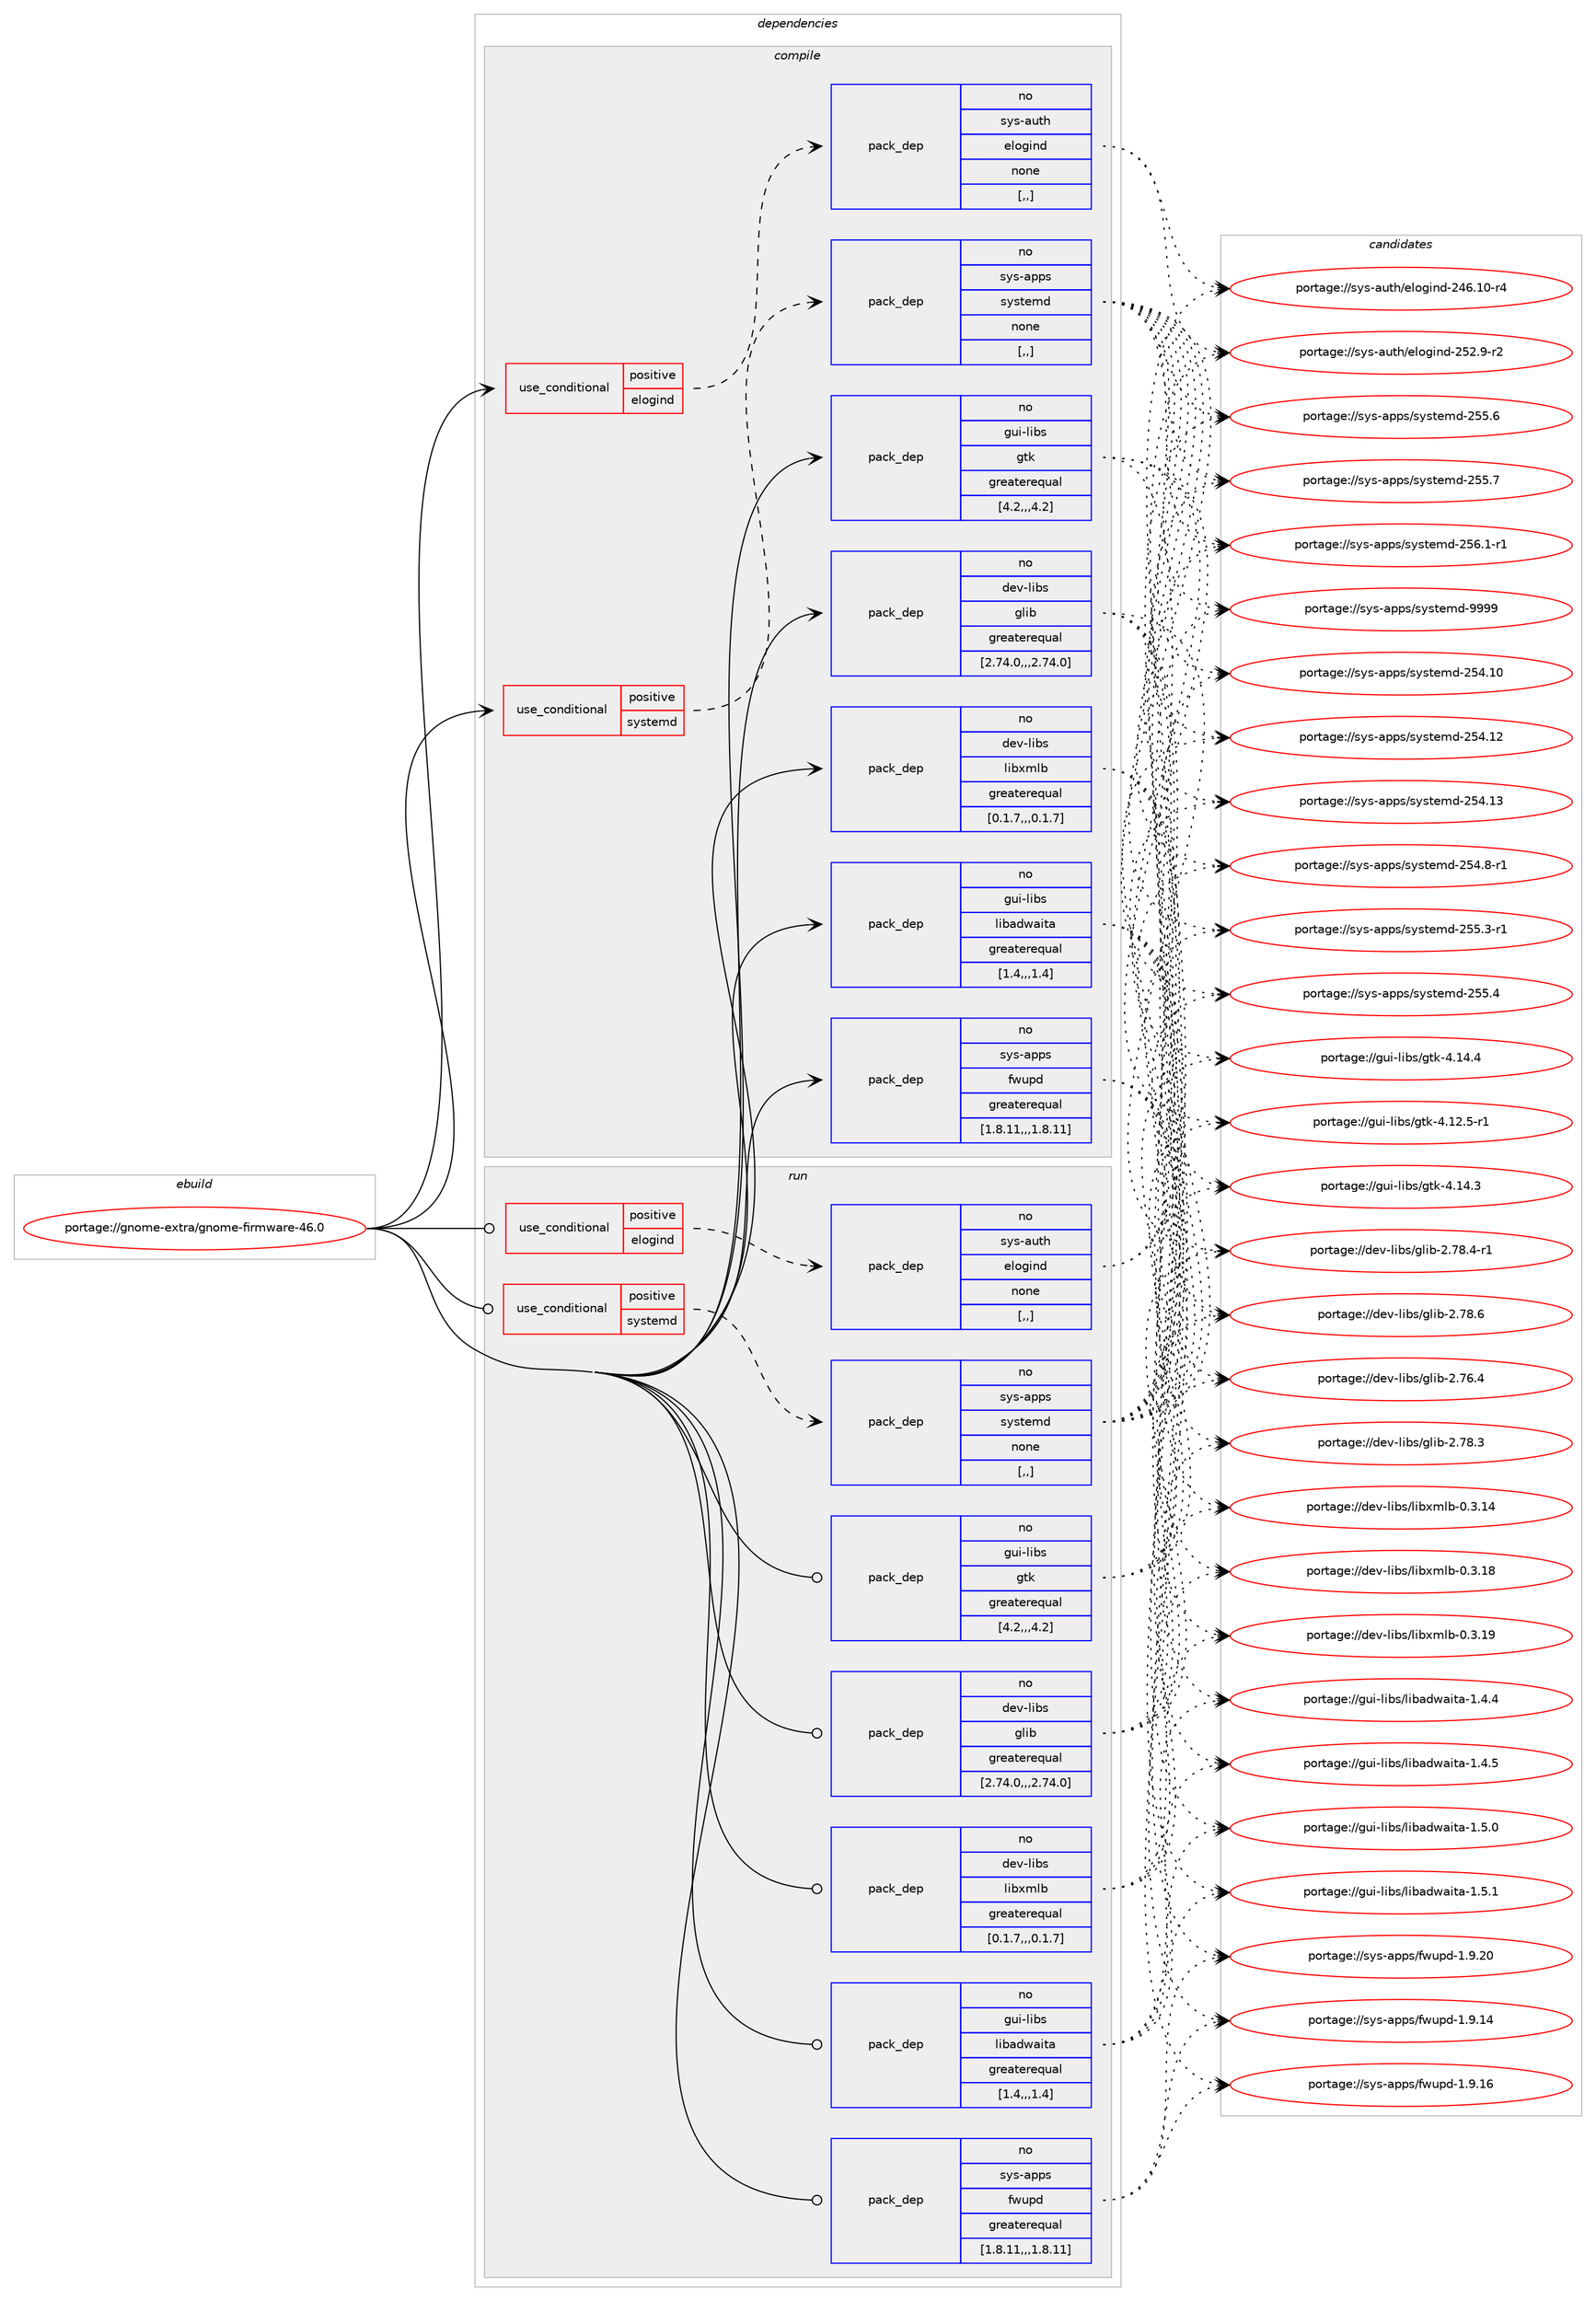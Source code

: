 digraph prolog {

# *************
# Graph options
# *************

newrank=true;
concentrate=true;
compound=true;
graph [rankdir=LR,fontname=Helvetica,fontsize=10,ranksep=1.5];#, ranksep=2.5, nodesep=0.2];
edge  [arrowhead=vee];
node  [fontname=Helvetica,fontsize=10];

# **********
# The ebuild
# **********

subgraph cluster_leftcol {
color=gray;
rank=same;
label=<<i>ebuild</i>>;
id [label="portage://gnome-extra/gnome-firmware-46.0", color=red, width=4, href="../gnome-extra/gnome-firmware-46.0.svg"];
}

# ****************
# The dependencies
# ****************

subgraph cluster_midcol {
color=gray;
label=<<i>dependencies</i>>;
subgraph cluster_compile {
fillcolor="#eeeeee";
style=filled;
label=<<i>compile</i>>;
subgraph cond64279 {
dependency235415 [label=<<TABLE BORDER="0" CELLBORDER="1" CELLSPACING="0" CELLPADDING="4"><TR><TD ROWSPAN="3" CELLPADDING="10">use_conditional</TD></TR><TR><TD>positive</TD></TR><TR><TD>elogind</TD></TR></TABLE>>, shape=none, color=red];
subgraph pack169617 {
dependency235416 [label=<<TABLE BORDER="0" CELLBORDER="1" CELLSPACING="0" CELLPADDING="4" WIDTH="220"><TR><TD ROWSPAN="6" CELLPADDING="30">pack_dep</TD></TR><TR><TD WIDTH="110">no</TD></TR><TR><TD>sys-auth</TD></TR><TR><TD>elogind</TD></TR><TR><TD>none</TD></TR><TR><TD>[,,]</TD></TR></TABLE>>, shape=none, color=blue];
}
dependency235415:e -> dependency235416:w [weight=20,style="dashed",arrowhead="vee"];
}
id:e -> dependency235415:w [weight=20,style="solid",arrowhead="vee"];
subgraph cond64280 {
dependency235417 [label=<<TABLE BORDER="0" CELLBORDER="1" CELLSPACING="0" CELLPADDING="4"><TR><TD ROWSPAN="3" CELLPADDING="10">use_conditional</TD></TR><TR><TD>positive</TD></TR><TR><TD>systemd</TD></TR></TABLE>>, shape=none, color=red];
subgraph pack169618 {
dependency235418 [label=<<TABLE BORDER="0" CELLBORDER="1" CELLSPACING="0" CELLPADDING="4" WIDTH="220"><TR><TD ROWSPAN="6" CELLPADDING="30">pack_dep</TD></TR><TR><TD WIDTH="110">no</TD></TR><TR><TD>sys-apps</TD></TR><TR><TD>systemd</TD></TR><TR><TD>none</TD></TR><TR><TD>[,,]</TD></TR></TABLE>>, shape=none, color=blue];
}
dependency235417:e -> dependency235418:w [weight=20,style="dashed",arrowhead="vee"];
}
id:e -> dependency235417:w [weight=20,style="solid",arrowhead="vee"];
subgraph pack169619 {
dependency235419 [label=<<TABLE BORDER="0" CELLBORDER="1" CELLSPACING="0" CELLPADDING="4" WIDTH="220"><TR><TD ROWSPAN="6" CELLPADDING="30">pack_dep</TD></TR><TR><TD WIDTH="110">no</TD></TR><TR><TD>dev-libs</TD></TR><TR><TD>glib</TD></TR><TR><TD>greaterequal</TD></TR><TR><TD>[2.74.0,,,2.74.0]</TD></TR></TABLE>>, shape=none, color=blue];
}
id:e -> dependency235419:w [weight=20,style="solid",arrowhead="vee"];
subgraph pack169620 {
dependency235420 [label=<<TABLE BORDER="0" CELLBORDER="1" CELLSPACING="0" CELLPADDING="4" WIDTH="220"><TR><TD ROWSPAN="6" CELLPADDING="30">pack_dep</TD></TR><TR><TD WIDTH="110">no</TD></TR><TR><TD>dev-libs</TD></TR><TR><TD>libxmlb</TD></TR><TR><TD>greaterequal</TD></TR><TR><TD>[0.1.7,,,0.1.7]</TD></TR></TABLE>>, shape=none, color=blue];
}
id:e -> dependency235420:w [weight=20,style="solid",arrowhead="vee"];
subgraph pack169621 {
dependency235421 [label=<<TABLE BORDER="0" CELLBORDER="1" CELLSPACING="0" CELLPADDING="4" WIDTH="220"><TR><TD ROWSPAN="6" CELLPADDING="30">pack_dep</TD></TR><TR><TD WIDTH="110">no</TD></TR><TR><TD>gui-libs</TD></TR><TR><TD>gtk</TD></TR><TR><TD>greaterequal</TD></TR><TR><TD>[4.2,,,4.2]</TD></TR></TABLE>>, shape=none, color=blue];
}
id:e -> dependency235421:w [weight=20,style="solid",arrowhead="vee"];
subgraph pack169622 {
dependency235422 [label=<<TABLE BORDER="0" CELLBORDER="1" CELLSPACING="0" CELLPADDING="4" WIDTH="220"><TR><TD ROWSPAN="6" CELLPADDING="30">pack_dep</TD></TR><TR><TD WIDTH="110">no</TD></TR><TR><TD>gui-libs</TD></TR><TR><TD>libadwaita</TD></TR><TR><TD>greaterequal</TD></TR><TR><TD>[1.4,,,1.4]</TD></TR></TABLE>>, shape=none, color=blue];
}
id:e -> dependency235422:w [weight=20,style="solid",arrowhead="vee"];
subgraph pack169623 {
dependency235423 [label=<<TABLE BORDER="0" CELLBORDER="1" CELLSPACING="0" CELLPADDING="4" WIDTH="220"><TR><TD ROWSPAN="6" CELLPADDING="30">pack_dep</TD></TR><TR><TD WIDTH="110">no</TD></TR><TR><TD>sys-apps</TD></TR><TR><TD>fwupd</TD></TR><TR><TD>greaterequal</TD></TR><TR><TD>[1.8.11,,,1.8.11]</TD></TR></TABLE>>, shape=none, color=blue];
}
id:e -> dependency235423:w [weight=20,style="solid",arrowhead="vee"];
}
subgraph cluster_compileandrun {
fillcolor="#eeeeee";
style=filled;
label=<<i>compile and run</i>>;
}
subgraph cluster_run {
fillcolor="#eeeeee";
style=filled;
label=<<i>run</i>>;
subgraph cond64281 {
dependency235424 [label=<<TABLE BORDER="0" CELLBORDER="1" CELLSPACING="0" CELLPADDING="4"><TR><TD ROWSPAN="3" CELLPADDING="10">use_conditional</TD></TR><TR><TD>positive</TD></TR><TR><TD>elogind</TD></TR></TABLE>>, shape=none, color=red];
subgraph pack169624 {
dependency235425 [label=<<TABLE BORDER="0" CELLBORDER="1" CELLSPACING="0" CELLPADDING="4" WIDTH="220"><TR><TD ROWSPAN="6" CELLPADDING="30">pack_dep</TD></TR><TR><TD WIDTH="110">no</TD></TR><TR><TD>sys-auth</TD></TR><TR><TD>elogind</TD></TR><TR><TD>none</TD></TR><TR><TD>[,,]</TD></TR></TABLE>>, shape=none, color=blue];
}
dependency235424:e -> dependency235425:w [weight=20,style="dashed",arrowhead="vee"];
}
id:e -> dependency235424:w [weight=20,style="solid",arrowhead="odot"];
subgraph cond64282 {
dependency235426 [label=<<TABLE BORDER="0" CELLBORDER="1" CELLSPACING="0" CELLPADDING="4"><TR><TD ROWSPAN="3" CELLPADDING="10">use_conditional</TD></TR><TR><TD>positive</TD></TR><TR><TD>systemd</TD></TR></TABLE>>, shape=none, color=red];
subgraph pack169625 {
dependency235427 [label=<<TABLE BORDER="0" CELLBORDER="1" CELLSPACING="0" CELLPADDING="4" WIDTH="220"><TR><TD ROWSPAN="6" CELLPADDING="30">pack_dep</TD></TR><TR><TD WIDTH="110">no</TD></TR><TR><TD>sys-apps</TD></TR><TR><TD>systemd</TD></TR><TR><TD>none</TD></TR><TR><TD>[,,]</TD></TR></TABLE>>, shape=none, color=blue];
}
dependency235426:e -> dependency235427:w [weight=20,style="dashed",arrowhead="vee"];
}
id:e -> dependency235426:w [weight=20,style="solid",arrowhead="odot"];
subgraph pack169626 {
dependency235428 [label=<<TABLE BORDER="0" CELLBORDER="1" CELLSPACING="0" CELLPADDING="4" WIDTH="220"><TR><TD ROWSPAN="6" CELLPADDING="30">pack_dep</TD></TR><TR><TD WIDTH="110">no</TD></TR><TR><TD>dev-libs</TD></TR><TR><TD>glib</TD></TR><TR><TD>greaterequal</TD></TR><TR><TD>[2.74.0,,,2.74.0]</TD></TR></TABLE>>, shape=none, color=blue];
}
id:e -> dependency235428:w [weight=20,style="solid",arrowhead="odot"];
subgraph pack169627 {
dependency235429 [label=<<TABLE BORDER="0" CELLBORDER="1" CELLSPACING="0" CELLPADDING="4" WIDTH="220"><TR><TD ROWSPAN="6" CELLPADDING="30">pack_dep</TD></TR><TR><TD WIDTH="110">no</TD></TR><TR><TD>dev-libs</TD></TR><TR><TD>libxmlb</TD></TR><TR><TD>greaterequal</TD></TR><TR><TD>[0.1.7,,,0.1.7]</TD></TR></TABLE>>, shape=none, color=blue];
}
id:e -> dependency235429:w [weight=20,style="solid",arrowhead="odot"];
subgraph pack169628 {
dependency235430 [label=<<TABLE BORDER="0" CELLBORDER="1" CELLSPACING="0" CELLPADDING="4" WIDTH="220"><TR><TD ROWSPAN="6" CELLPADDING="30">pack_dep</TD></TR><TR><TD WIDTH="110">no</TD></TR><TR><TD>gui-libs</TD></TR><TR><TD>gtk</TD></TR><TR><TD>greaterequal</TD></TR><TR><TD>[4.2,,,4.2]</TD></TR></TABLE>>, shape=none, color=blue];
}
id:e -> dependency235430:w [weight=20,style="solid",arrowhead="odot"];
subgraph pack169629 {
dependency235431 [label=<<TABLE BORDER="0" CELLBORDER="1" CELLSPACING="0" CELLPADDING="4" WIDTH="220"><TR><TD ROWSPAN="6" CELLPADDING="30">pack_dep</TD></TR><TR><TD WIDTH="110">no</TD></TR><TR><TD>gui-libs</TD></TR><TR><TD>libadwaita</TD></TR><TR><TD>greaterequal</TD></TR><TR><TD>[1.4,,,1.4]</TD></TR></TABLE>>, shape=none, color=blue];
}
id:e -> dependency235431:w [weight=20,style="solid",arrowhead="odot"];
subgraph pack169630 {
dependency235432 [label=<<TABLE BORDER="0" CELLBORDER="1" CELLSPACING="0" CELLPADDING="4" WIDTH="220"><TR><TD ROWSPAN="6" CELLPADDING="30">pack_dep</TD></TR><TR><TD WIDTH="110">no</TD></TR><TR><TD>sys-apps</TD></TR><TR><TD>fwupd</TD></TR><TR><TD>greaterequal</TD></TR><TR><TD>[1.8.11,,,1.8.11]</TD></TR></TABLE>>, shape=none, color=blue];
}
id:e -> dependency235432:w [weight=20,style="solid",arrowhead="odot"];
}
}

# **************
# The candidates
# **************

subgraph cluster_choices {
rank=same;
color=gray;
label=<<i>candidates</i>>;

subgraph choice169617 {
color=black;
nodesep=1;
choice115121115459711711610447101108111103105110100455052544649484511452 [label="portage://sys-auth/elogind-246.10-r4", color=red, width=4,href="../sys-auth/elogind-246.10-r4.svg"];
choice1151211154597117116104471011081111031051101004550535046574511450 [label="portage://sys-auth/elogind-252.9-r2", color=red, width=4,href="../sys-auth/elogind-252.9-r2.svg"];
dependency235416:e -> choice115121115459711711610447101108111103105110100455052544649484511452:w [style=dotted,weight="100"];
dependency235416:e -> choice1151211154597117116104471011081111031051101004550535046574511450:w [style=dotted,weight="100"];
}
subgraph choice169618 {
color=black;
nodesep=1;
choice11512111545971121121154711512111511610110910045505352464948 [label="portage://sys-apps/systemd-254.10", color=red, width=4,href="../sys-apps/systemd-254.10.svg"];
choice11512111545971121121154711512111511610110910045505352464950 [label="portage://sys-apps/systemd-254.12", color=red, width=4,href="../sys-apps/systemd-254.12.svg"];
choice11512111545971121121154711512111511610110910045505352464951 [label="portage://sys-apps/systemd-254.13", color=red, width=4,href="../sys-apps/systemd-254.13.svg"];
choice1151211154597112112115471151211151161011091004550535246564511449 [label="portage://sys-apps/systemd-254.8-r1", color=red, width=4,href="../sys-apps/systemd-254.8-r1.svg"];
choice1151211154597112112115471151211151161011091004550535346514511449 [label="portage://sys-apps/systemd-255.3-r1", color=red, width=4,href="../sys-apps/systemd-255.3-r1.svg"];
choice115121115459711211211547115121115116101109100455053534652 [label="portage://sys-apps/systemd-255.4", color=red, width=4,href="../sys-apps/systemd-255.4.svg"];
choice115121115459711211211547115121115116101109100455053534654 [label="portage://sys-apps/systemd-255.6", color=red, width=4,href="../sys-apps/systemd-255.6.svg"];
choice115121115459711211211547115121115116101109100455053534655 [label="portage://sys-apps/systemd-255.7", color=red, width=4,href="../sys-apps/systemd-255.7.svg"];
choice1151211154597112112115471151211151161011091004550535446494511449 [label="portage://sys-apps/systemd-256.1-r1", color=red, width=4,href="../sys-apps/systemd-256.1-r1.svg"];
choice1151211154597112112115471151211151161011091004557575757 [label="portage://sys-apps/systemd-9999", color=red, width=4,href="../sys-apps/systemd-9999.svg"];
dependency235418:e -> choice11512111545971121121154711512111511610110910045505352464948:w [style=dotted,weight="100"];
dependency235418:e -> choice11512111545971121121154711512111511610110910045505352464950:w [style=dotted,weight="100"];
dependency235418:e -> choice11512111545971121121154711512111511610110910045505352464951:w [style=dotted,weight="100"];
dependency235418:e -> choice1151211154597112112115471151211151161011091004550535246564511449:w [style=dotted,weight="100"];
dependency235418:e -> choice1151211154597112112115471151211151161011091004550535346514511449:w [style=dotted,weight="100"];
dependency235418:e -> choice115121115459711211211547115121115116101109100455053534652:w [style=dotted,weight="100"];
dependency235418:e -> choice115121115459711211211547115121115116101109100455053534654:w [style=dotted,weight="100"];
dependency235418:e -> choice115121115459711211211547115121115116101109100455053534655:w [style=dotted,weight="100"];
dependency235418:e -> choice1151211154597112112115471151211151161011091004550535446494511449:w [style=dotted,weight="100"];
dependency235418:e -> choice1151211154597112112115471151211151161011091004557575757:w [style=dotted,weight="100"];
}
subgraph choice169619 {
color=black;
nodesep=1;
choice1001011184510810598115471031081059845504655544652 [label="portage://dev-libs/glib-2.76.4", color=red, width=4,href="../dev-libs/glib-2.76.4.svg"];
choice1001011184510810598115471031081059845504655564651 [label="portage://dev-libs/glib-2.78.3", color=red, width=4,href="../dev-libs/glib-2.78.3.svg"];
choice10010111845108105981154710310810598455046555646524511449 [label="portage://dev-libs/glib-2.78.4-r1", color=red, width=4,href="../dev-libs/glib-2.78.4-r1.svg"];
choice1001011184510810598115471031081059845504655564654 [label="portage://dev-libs/glib-2.78.6", color=red, width=4,href="../dev-libs/glib-2.78.6.svg"];
dependency235419:e -> choice1001011184510810598115471031081059845504655544652:w [style=dotted,weight="100"];
dependency235419:e -> choice1001011184510810598115471031081059845504655564651:w [style=dotted,weight="100"];
dependency235419:e -> choice10010111845108105981154710310810598455046555646524511449:w [style=dotted,weight="100"];
dependency235419:e -> choice1001011184510810598115471031081059845504655564654:w [style=dotted,weight="100"];
}
subgraph choice169620 {
color=black;
nodesep=1;
choice100101118451081059811547108105981201091089845484651464952 [label="portage://dev-libs/libxmlb-0.3.14", color=red, width=4,href="../dev-libs/libxmlb-0.3.14.svg"];
choice100101118451081059811547108105981201091089845484651464956 [label="portage://dev-libs/libxmlb-0.3.18", color=red, width=4,href="../dev-libs/libxmlb-0.3.18.svg"];
choice100101118451081059811547108105981201091089845484651464957 [label="portage://dev-libs/libxmlb-0.3.19", color=red, width=4,href="../dev-libs/libxmlb-0.3.19.svg"];
dependency235420:e -> choice100101118451081059811547108105981201091089845484651464952:w [style=dotted,weight="100"];
dependency235420:e -> choice100101118451081059811547108105981201091089845484651464956:w [style=dotted,weight="100"];
dependency235420:e -> choice100101118451081059811547108105981201091089845484651464957:w [style=dotted,weight="100"];
}
subgraph choice169621 {
color=black;
nodesep=1;
choice103117105451081059811547103116107455246495046534511449 [label="portage://gui-libs/gtk-4.12.5-r1", color=red, width=4,href="../gui-libs/gtk-4.12.5-r1.svg"];
choice10311710545108105981154710311610745524649524651 [label="portage://gui-libs/gtk-4.14.3", color=red, width=4,href="../gui-libs/gtk-4.14.3.svg"];
choice10311710545108105981154710311610745524649524652 [label="portage://gui-libs/gtk-4.14.4", color=red, width=4,href="../gui-libs/gtk-4.14.4.svg"];
dependency235421:e -> choice103117105451081059811547103116107455246495046534511449:w [style=dotted,weight="100"];
dependency235421:e -> choice10311710545108105981154710311610745524649524651:w [style=dotted,weight="100"];
dependency235421:e -> choice10311710545108105981154710311610745524649524652:w [style=dotted,weight="100"];
}
subgraph choice169622 {
color=black;
nodesep=1;
choice10311710545108105981154710810598971001199710511697454946524652 [label="portage://gui-libs/libadwaita-1.4.4", color=red, width=4,href="../gui-libs/libadwaita-1.4.4.svg"];
choice10311710545108105981154710810598971001199710511697454946524653 [label="portage://gui-libs/libadwaita-1.4.5", color=red, width=4,href="../gui-libs/libadwaita-1.4.5.svg"];
choice10311710545108105981154710810598971001199710511697454946534648 [label="portage://gui-libs/libadwaita-1.5.0", color=red, width=4,href="../gui-libs/libadwaita-1.5.0.svg"];
choice10311710545108105981154710810598971001199710511697454946534649 [label="portage://gui-libs/libadwaita-1.5.1", color=red, width=4,href="../gui-libs/libadwaita-1.5.1.svg"];
dependency235422:e -> choice10311710545108105981154710810598971001199710511697454946524652:w [style=dotted,weight="100"];
dependency235422:e -> choice10311710545108105981154710810598971001199710511697454946524653:w [style=dotted,weight="100"];
dependency235422:e -> choice10311710545108105981154710810598971001199710511697454946534648:w [style=dotted,weight="100"];
dependency235422:e -> choice10311710545108105981154710810598971001199710511697454946534649:w [style=dotted,weight="100"];
}
subgraph choice169623 {
color=black;
nodesep=1;
choice11512111545971121121154710211911711210045494657464952 [label="portage://sys-apps/fwupd-1.9.14", color=red, width=4,href="../sys-apps/fwupd-1.9.14.svg"];
choice11512111545971121121154710211911711210045494657464954 [label="portage://sys-apps/fwupd-1.9.16", color=red, width=4,href="../sys-apps/fwupd-1.9.16.svg"];
choice11512111545971121121154710211911711210045494657465048 [label="portage://sys-apps/fwupd-1.9.20", color=red, width=4,href="../sys-apps/fwupd-1.9.20.svg"];
dependency235423:e -> choice11512111545971121121154710211911711210045494657464952:w [style=dotted,weight="100"];
dependency235423:e -> choice11512111545971121121154710211911711210045494657464954:w [style=dotted,weight="100"];
dependency235423:e -> choice11512111545971121121154710211911711210045494657465048:w [style=dotted,weight="100"];
}
subgraph choice169624 {
color=black;
nodesep=1;
choice115121115459711711610447101108111103105110100455052544649484511452 [label="portage://sys-auth/elogind-246.10-r4", color=red, width=4,href="../sys-auth/elogind-246.10-r4.svg"];
choice1151211154597117116104471011081111031051101004550535046574511450 [label="portage://sys-auth/elogind-252.9-r2", color=red, width=4,href="../sys-auth/elogind-252.9-r2.svg"];
dependency235425:e -> choice115121115459711711610447101108111103105110100455052544649484511452:w [style=dotted,weight="100"];
dependency235425:e -> choice1151211154597117116104471011081111031051101004550535046574511450:w [style=dotted,weight="100"];
}
subgraph choice169625 {
color=black;
nodesep=1;
choice11512111545971121121154711512111511610110910045505352464948 [label="portage://sys-apps/systemd-254.10", color=red, width=4,href="../sys-apps/systemd-254.10.svg"];
choice11512111545971121121154711512111511610110910045505352464950 [label="portage://sys-apps/systemd-254.12", color=red, width=4,href="../sys-apps/systemd-254.12.svg"];
choice11512111545971121121154711512111511610110910045505352464951 [label="portage://sys-apps/systemd-254.13", color=red, width=4,href="../sys-apps/systemd-254.13.svg"];
choice1151211154597112112115471151211151161011091004550535246564511449 [label="portage://sys-apps/systemd-254.8-r1", color=red, width=4,href="../sys-apps/systemd-254.8-r1.svg"];
choice1151211154597112112115471151211151161011091004550535346514511449 [label="portage://sys-apps/systemd-255.3-r1", color=red, width=4,href="../sys-apps/systemd-255.3-r1.svg"];
choice115121115459711211211547115121115116101109100455053534652 [label="portage://sys-apps/systemd-255.4", color=red, width=4,href="../sys-apps/systemd-255.4.svg"];
choice115121115459711211211547115121115116101109100455053534654 [label="portage://sys-apps/systemd-255.6", color=red, width=4,href="../sys-apps/systemd-255.6.svg"];
choice115121115459711211211547115121115116101109100455053534655 [label="portage://sys-apps/systemd-255.7", color=red, width=4,href="../sys-apps/systemd-255.7.svg"];
choice1151211154597112112115471151211151161011091004550535446494511449 [label="portage://sys-apps/systemd-256.1-r1", color=red, width=4,href="../sys-apps/systemd-256.1-r1.svg"];
choice1151211154597112112115471151211151161011091004557575757 [label="portage://sys-apps/systemd-9999", color=red, width=4,href="../sys-apps/systemd-9999.svg"];
dependency235427:e -> choice11512111545971121121154711512111511610110910045505352464948:w [style=dotted,weight="100"];
dependency235427:e -> choice11512111545971121121154711512111511610110910045505352464950:w [style=dotted,weight="100"];
dependency235427:e -> choice11512111545971121121154711512111511610110910045505352464951:w [style=dotted,weight="100"];
dependency235427:e -> choice1151211154597112112115471151211151161011091004550535246564511449:w [style=dotted,weight="100"];
dependency235427:e -> choice1151211154597112112115471151211151161011091004550535346514511449:w [style=dotted,weight="100"];
dependency235427:e -> choice115121115459711211211547115121115116101109100455053534652:w [style=dotted,weight="100"];
dependency235427:e -> choice115121115459711211211547115121115116101109100455053534654:w [style=dotted,weight="100"];
dependency235427:e -> choice115121115459711211211547115121115116101109100455053534655:w [style=dotted,weight="100"];
dependency235427:e -> choice1151211154597112112115471151211151161011091004550535446494511449:w [style=dotted,weight="100"];
dependency235427:e -> choice1151211154597112112115471151211151161011091004557575757:w [style=dotted,weight="100"];
}
subgraph choice169626 {
color=black;
nodesep=1;
choice1001011184510810598115471031081059845504655544652 [label="portage://dev-libs/glib-2.76.4", color=red, width=4,href="../dev-libs/glib-2.76.4.svg"];
choice1001011184510810598115471031081059845504655564651 [label="portage://dev-libs/glib-2.78.3", color=red, width=4,href="../dev-libs/glib-2.78.3.svg"];
choice10010111845108105981154710310810598455046555646524511449 [label="portage://dev-libs/glib-2.78.4-r1", color=red, width=4,href="../dev-libs/glib-2.78.4-r1.svg"];
choice1001011184510810598115471031081059845504655564654 [label="portage://dev-libs/glib-2.78.6", color=red, width=4,href="../dev-libs/glib-2.78.6.svg"];
dependency235428:e -> choice1001011184510810598115471031081059845504655544652:w [style=dotted,weight="100"];
dependency235428:e -> choice1001011184510810598115471031081059845504655564651:w [style=dotted,weight="100"];
dependency235428:e -> choice10010111845108105981154710310810598455046555646524511449:w [style=dotted,weight="100"];
dependency235428:e -> choice1001011184510810598115471031081059845504655564654:w [style=dotted,weight="100"];
}
subgraph choice169627 {
color=black;
nodesep=1;
choice100101118451081059811547108105981201091089845484651464952 [label="portage://dev-libs/libxmlb-0.3.14", color=red, width=4,href="../dev-libs/libxmlb-0.3.14.svg"];
choice100101118451081059811547108105981201091089845484651464956 [label="portage://dev-libs/libxmlb-0.3.18", color=red, width=4,href="../dev-libs/libxmlb-0.3.18.svg"];
choice100101118451081059811547108105981201091089845484651464957 [label="portage://dev-libs/libxmlb-0.3.19", color=red, width=4,href="../dev-libs/libxmlb-0.3.19.svg"];
dependency235429:e -> choice100101118451081059811547108105981201091089845484651464952:w [style=dotted,weight="100"];
dependency235429:e -> choice100101118451081059811547108105981201091089845484651464956:w [style=dotted,weight="100"];
dependency235429:e -> choice100101118451081059811547108105981201091089845484651464957:w [style=dotted,weight="100"];
}
subgraph choice169628 {
color=black;
nodesep=1;
choice103117105451081059811547103116107455246495046534511449 [label="portage://gui-libs/gtk-4.12.5-r1", color=red, width=4,href="../gui-libs/gtk-4.12.5-r1.svg"];
choice10311710545108105981154710311610745524649524651 [label="portage://gui-libs/gtk-4.14.3", color=red, width=4,href="../gui-libs/gtk-4.14.3.svg"];
choice10311710545108105981154710311610745524649524652 [label="portage://gui-libs/gtk-4.14.4", color=red, width=4,href="../gui-libs/gtk-4.14.4.svg"];
dependency235430:e -> choice103117105451081059811547103116107455246495046534511449:w [style=dotted,weight="100"];
dependency235430:e -> choice10311710545108105981154710311610745524649524651:w [style=dotted,weight="100"];
dependency235430:e -> choice10311710545108105981154710311610745524649524652:w [style=dotted,weight="100"];
}
subgraph choice169629 {
color=black;
nodesep=1;
choice10311710545108105981154710810598971001199710511697454946524652 [label="portage://gui-libs/libadwaita-1.4.4", color=red, width=4,href="../gui-libs/libadwaita-1.4.4.svg"];
choice10311710545108105981154710810598971001199710511697454946524653 [label="portage://gui-libs/libadwaita-1.4.5", color=red, width=4,href="../gui-libs/libadwaita-1.4.5.svg"];
choice10311710545108105981154710810598971001199710511697454946534648 [label="portage://gui-libs/libadwaita-1.5.0", color=red, width=4,href="../gui-libs/libadwaita-1.5.0.svg"];
choice10311710545108105981154710810598971001199710511697454946534649 [label="portage://gui-libs/libadwaita-1.5.1", color=red, width=4,href="../gui-libs/libadwaita-1.5.1.svg"];
dependency235431:e -> choice10311710545108105981154710810598971001199710511697454946524652:w [style=dotted,weight="100"];
dependency235431:e -> choice10311710545108105981154710810598971001199710511697454946524653:w [style=dotted,weight="100"];
dependency235431:e -> choice10311710545108105981154710810598971001199710511697454946534648:w [style=dotted,weight="100"];
dependency235431:e -> choice10311710545108105981154710810598971001199710511697454946534649:w [style=dotted,weight="100"];
}
subgraph choice169630 {
color=black;
nodesep=1;
choice11512111545971121121154710211911711210045494657464952 [label="portage://sys-apps/fwupd-1.9.14", color=red, width=4,href="../sys-apps/fwupd-1.9.14.svg"];
choice11512111545971121121154710211911711210045494657464954 [label="portage://sys-apps/fwupd-1.9.16", color=red, width=4,href="../sys-apps/fwupd-1.9.16.svg"];
choice11512111545971121121154710211911711210045494657465048 [label="portage://sys-apps/fwupd-1.9.20", color=red, width=4,href="../sys-apps/fwupd-1.9.20.svg"];
dependency235432:e -> choice11512111545971121121154710211911711210045494657464952:w [style=dotted,weight="100"];
dependency235432:e -> choice11512111545971121121154710211911711210045494657464954:w [style=dotted,weight="100"];
dependency235432:e -> choice11512111545971121121154710211911711210045494657465048:w [style=dotted,weight="100"];
}
}

}

